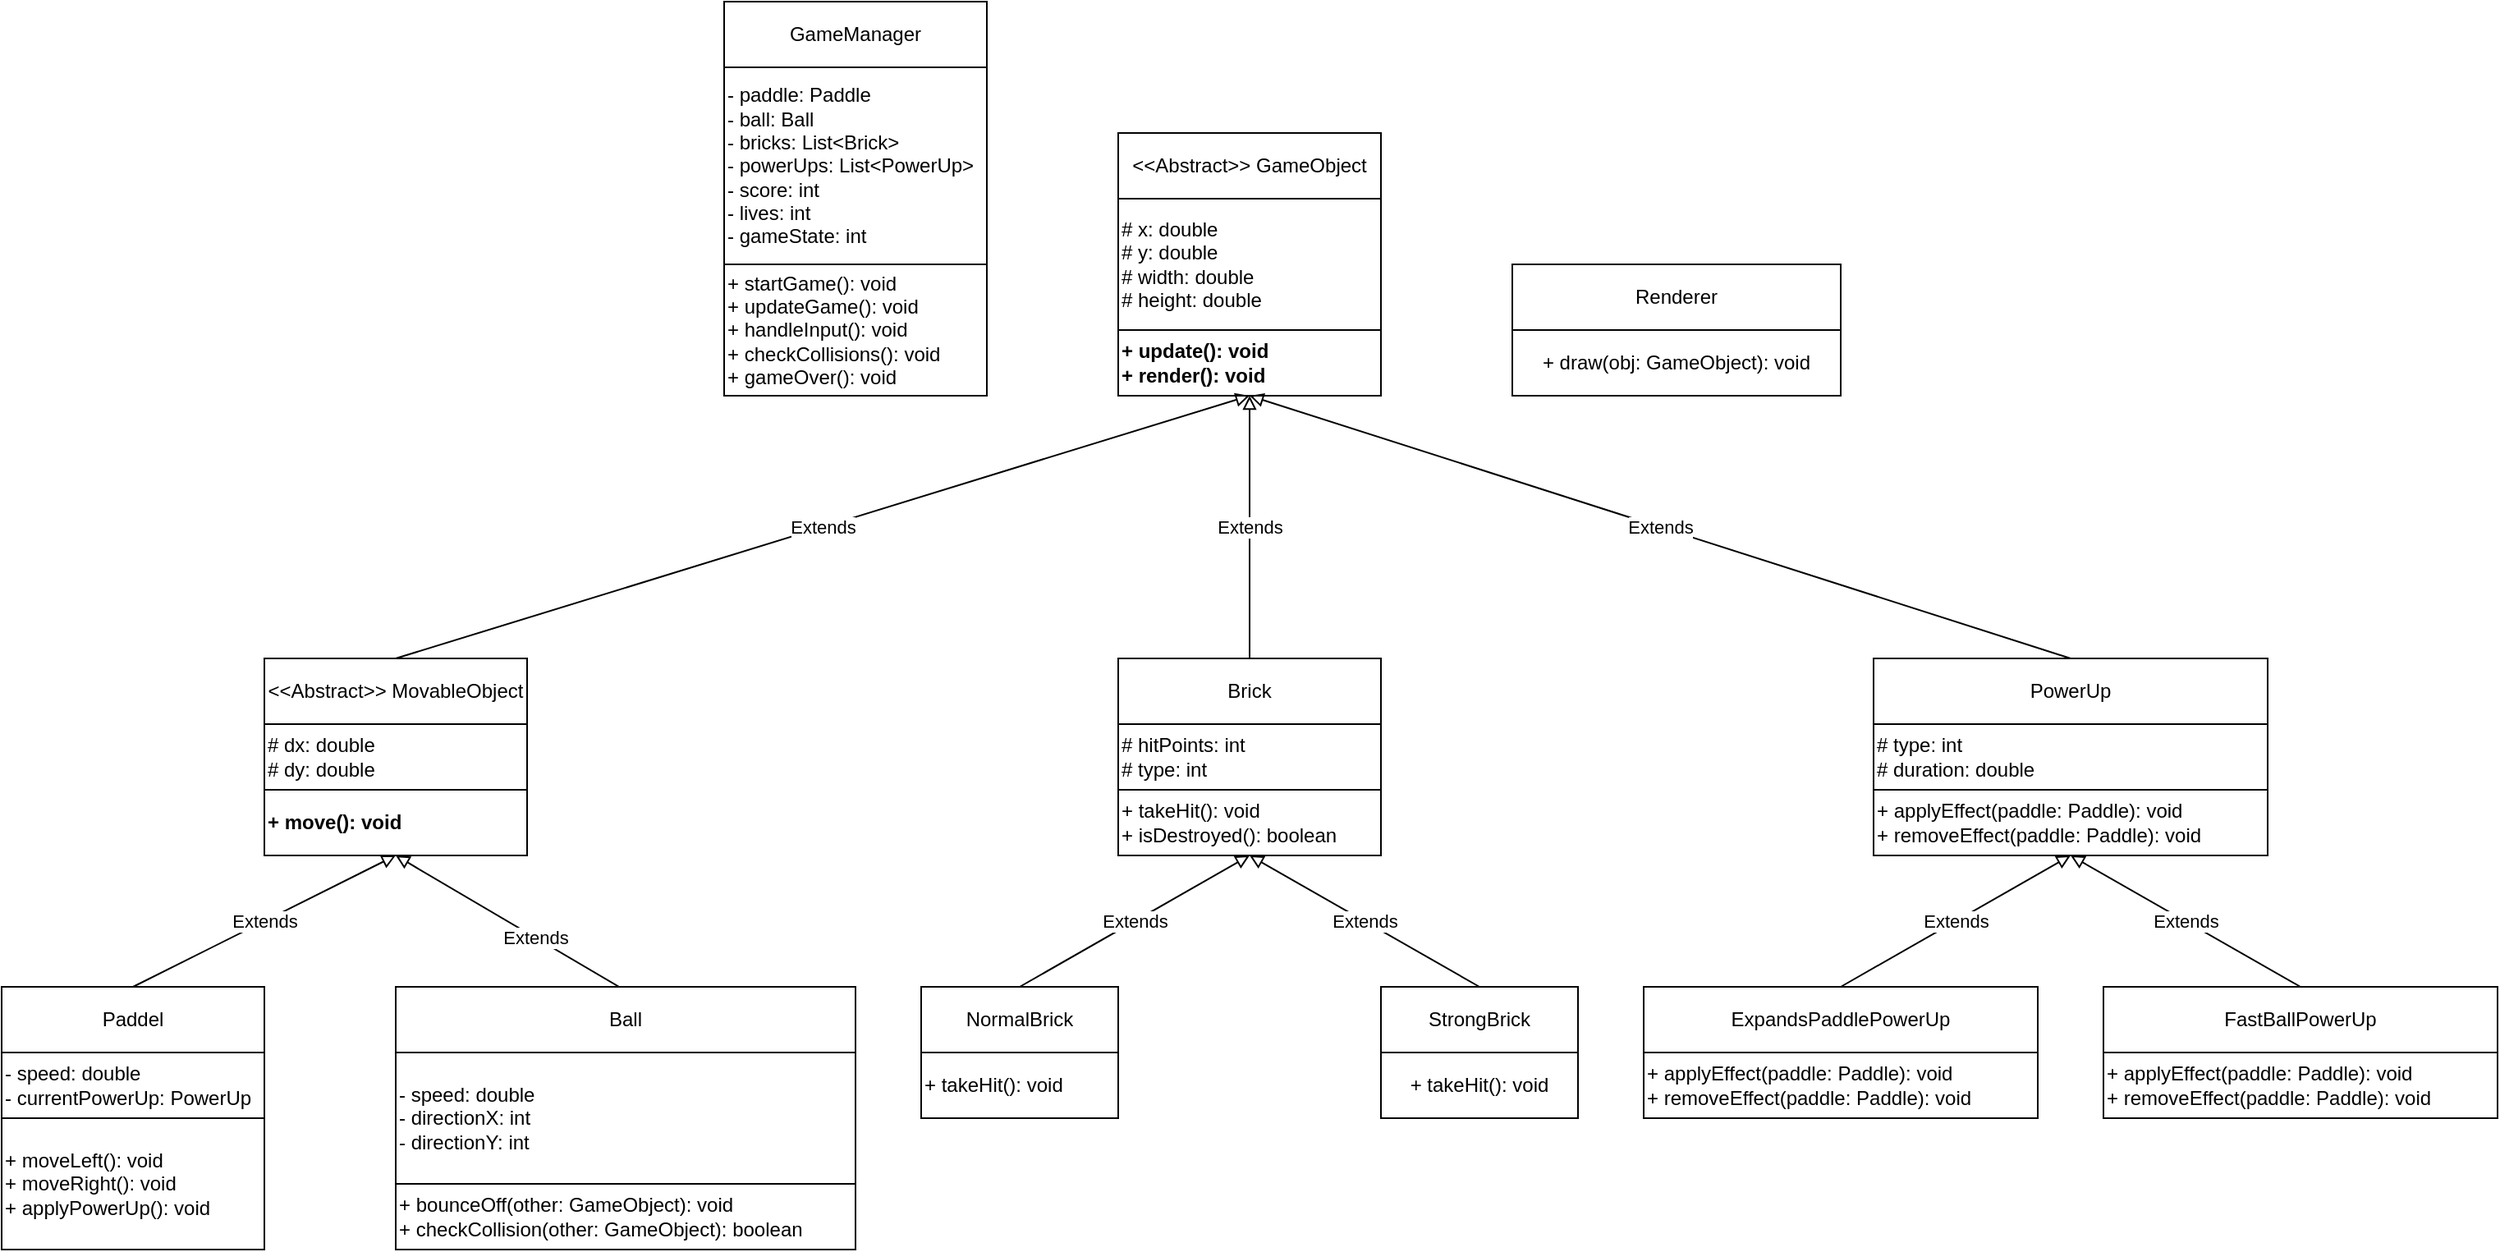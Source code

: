 <mxfile version="28.2.5">
  <diagram name="Page-1" id="rrp5fznNyrah-Tia1xe5">
    <mxGraphModel dx="1493" dy="829" grid="1" gridSize="10" guides="1" tooltips="1" connect="1" arrows="1" fold="1" page="1" pageScale="1" pageWidth="850" pageHeight="1100" math="0" shadow="0">
      <root>
        <mxCell id="0" />
        <mxCell id="1" parent="0" />
        <mxCell id="gCDxPsA98oiudeuqMyr2-10" value="" style="group" parent="1" vertex="1" connectable="0">
          <mxGeometry x="760" y="280" width="160" height="160" as="geometry" />
        </mxCell>
        <mxCell id="gCDxPsA98oiudeuqMyr2-7" value="&amp;lt;&amp;lt;Abstract&amp;gt;&amp;gt; GameObject" style="rounded=0;whiteSpace=wrap;html=1;" parent="gCDxPsA98oiudeuqMyr2-10" vertex="1">
          <mxGeometry width="160" height="40" as="geometry" />
        </mxCell>
        <mxCell id="gCDxPsA98oiudeuqMyr2-8" value="&lt;div style=&quot;&quot;&gt;&lt;span style=&quot;background-color: transparent; color: light-dark(rgb(0, 0, 0), rgb(255, 255, 255));&quot;&gt;# x: double&lt;/span&gt;&lt;/div&gt;&lt;div style=&quot;&quot;&gt;# y: double&lt;/div&gt;&lt;div style=&quot;&quot;&gt;# width: double&lt;/div&gt;&lt;div style=&quot;&quot;&gt;# height: double&lt;/div&gt;" style="rounded=0;whiteSpace=wrap;html=1;align=left;" parent="gCDxPsA98oiudeuqMyr2-10" vertex="1">
          <mxGeometry y="40" width="160" height="80" as="geometry" />
        </mxCell>
        <mxCell id="gCDxPsA98oiudeuqMyr2-9" value="&lt;b&gt;+ update(): void&lt;/b&gt;&lt;div&gt;&lt;b&gt;+ render(): void&lt;/b&gt;&lt;/div&gt;" style="rounded=0;whiteSpace=wrap;html=1;align=left;" parent="gCDxPsA98oiudeuqMyr2-10" vertex="1">
          <mxGeometry y="120" width="160" height="40" as="geometry" />
        </mxCell>
        <mxCell id="gCDxPsA98oiudeuqMyr2-14" value="" style="group" parent="1" vertex="1" connectable="0">
          <mxGeometry x="240" y="600" width="160" height="120" as="geometry" />
        </mxCell>
        <mxCell id="gCDxPsA98oiudeuqMyr2-11" value="&amp;lt;&amp;lt;Abstract&amp;gt;&amp;gt; MovableObject" style="rounded=0;whiteSpace=wrap;html=1;" parent="gCDxPsA98oiudeuqMyr2-14" vertex="1">
          <mxGeometry width="160" height="40" as="geometry" />
        </mxCell>
        <mxCell id="gCDxPsA98oiudeuqMyr2-12" value="# dx: double&lt;div&gt;# dy: double&lt;/div&gt;" style="rounded=0;whiteSpace=wrap;html=1;align=left;" parent="gCDxPsA98oiudeuqMyr2-14" vertex="1">
          <mxGeometry y="40" width="160" height="40" as="geometry" />
        </mxCell>
        <mxCell id="gCDxPsA98oiudeuqMyr2-13" value="&lt;b&gt;+ move(): void&lt;/b&gt;" style="rounded=0;whiteSpace=wrap;html=1;align=left;" parent="gCDxPsA98oiudeuqMyr2-14" vertex="1">
          <mxGeometry y="80" width="160" height="40" as="geometry" />
        </mxCell>
        <mxCell id="gCDxPsA98oiudeuqMyr2-60" value="" style="endArrow=block;html=1;rounded=0;exitX=0.5;exitY=0;exitDx=0;exitDy=0;endFill=0;" parent="gCDxPsA98oiudeuqMyr2-14" edge="1">
          <mxGeometry relative="1" as="geometry">
            <mxPoint x="250" y="220" as="sourcePoint" />
            <mxPoint x="80" y="120" as="targetPoint" />
          </mxGeometry>
        </mxCell>
        <mxCell id="gCDxPsA98oiudeuqMyr2-61" value="Extends" style="edgeLabel;resizable=0;html=1;;align=center;verticalAlign=middle;" parent="gCDxPsA98oiudeuqMyr2-60" connectable="0" vertex="1">
          <mxGeometry relative="1" as="geometry" />
        </mxCell>
        <mxCell id="gCDxPsA98oiudeuqMyr2-22" value="" style="group" parent="1" vertex="1" connectable="0">
          <mxGeometry x="80" y="800" width="160" height="160" as="geometry" />
        </mxCell>
        <mxCell id="gCDxPsA98oiudeuqMyr2-15" value="Paddel" style="rounded=0;whiteSpace=wrap;html=1;container=0;" parent="gCDxPsA98oiudeuqMyr2-22" vertex="1">
          <mxGeometry width="160" height="40" as="geometry" />
        </mxCell>
        <mxCell id="gCDxPsA98oiudeuqMyr2-16" value="- speed: double&lt;div&gt;- currentPowerUp: PowerUp&lt;/div&gt;" style="rounded=0;whiteSpace=wrap;html=1;align=left;container=0;" parent="gCDxPsA98oiudeuqMyr2-22" vertex="1">
          <mxGeometry y="40" width="160" height="40" as="geometry" />
        </mxCell>
        <mxCell id="gCDxPsA98oiudeuqMyr2-17" value="+ moveLeft(): void&lt;div&gt;+ moveRight(): void&lt;/div&gt;&lt;div&gt;+ applyPowerUp(): void&lt;/div&gt;" style="rounded=0;whiteSpace=wrap;html=1;align=left;container=0;" parent="gCDxPsA98oiudeuqMyr2-22" vertex="1">
          <mxGeometry y="80" width="160" height="80" as="geometry" />
        </mxCell>
        <mxCell id="gCDxPsA98oiudeuqMyr2-24" value="" style="group" parent="1" vertex="1" connectable="0">
          <mxGeometry x="320" y="800" width="280" height="160" as="geometry" />
        </mxCell>
        <mxCell id="gCDxPsA98oiudeuqMyr2-19" value="Ball" style="rounded=0;whiteSpace=wrap;html=1;" parent="gCDxPsA98oiudeuqMyr2-24" vertex="1">
          <mxGeometry width="280" height="40" as="geometry" />
        </mxCell>
        <mxCell id="gCDxPsA98oiudeuqMyr2-20" style="edgeStyle=orthogonalEdgeStyle;rounded=0;orthogonalLoop=1;jettySize=auto;html=1;exitX=0.5;exitY=1;exitDx=0;exitDy=0;" parent="gCDxPsA98oiudeuqMyr2-24" source="gCDxPsA98oiudeuqMyr2-19" target="gCDxPsA98oiudeuqMyr2-19" edge="1">
          <mxGeometry relative="1" as="geometry" />
        </mxCell>
        <mxCell id="gCDxPsA98oiudeuqMyr2-21" value="- speed: double&lt;div&gt;- directionX: int&lt;/div&gt;&lt;div&gt;- directionY: int&lt;/div&gt;" style="rounded=0;whiteSpace=wrap;html=1;align=left;" parent="gCDxPsA98oiudeuqMyr2-24" vertex="1">
          <mxGeometry y="40" width="280" height="80" as="geometry" />
        </mxCell>
        <mxCell id="gCDxPsA98oiudeuqMyr2-23" value="+ bounceOff(other: GameObject): void&lt;div&gt;+ checkCollision(other: GameObject): boolean&lt;/div&gt;" style="rounded=0;whiteSpace=wrap;html=1;align=left;" parent="gCDxPsA98oiudeuqMyr2-24" vertex="1">
          <mxGeometry y="120" width="280" height="40" as="geometry" />
        </mxCell>
        <mxCell id="gCDxPsA98oiudeuqMyr2-28" value="" style="group" parent="1" vertex="1" connectable="0">
          <mxGeometry x="760" y="600" width="160" height="120" as="geometry" />
        </mxCell>
        <mxCell id="gCDxPsA98oiudeuqMyr2-25" value="Brick" style="rounded=0;whiteSpace=wrap;html=1;" parent="gCDxPsA98oiudeuqMyr2-28" vertex="1">
          <mxGeometry width="160" height="40" as="geometry" />
        </mxCell>
        <mxCell id="gCDxPsA98oiudeuqMyr2-26" value="# hitPoints: int&lt;div&gt;# type: int&lt;/div&gt;" style="rounded=0;whiteSpace=wrap;html=1;align=left;" parent="gCDxPsA98oiudeuqMyr2-28" vertex="1">
          <mxGeometry y="40" width="160" height="40" as="geometry" />
        </mxCell>
        <mxCell id="gCDxPsA98oiudeuqMyr2-27" value="+ takeHit(): void&lt;div&gt;+ isDestroyed(): boolean&lt;/div&gt;" style="rounded=0;whiteSpace=wrap;html=1;align=left;" parent="gCDxPsA98oiudeuqMyr2-28" vertex="1">
          <mxGeometry y="80" width="160" height="40" as="geometry" />
        </mxCell>
        <mxCell id="gCDxPsA98oiudeuqMyr2-31" value="" style="group" parent="1" vertex="1" connectable="0">
          <mxGeometry x="640" y="800" width="120" height="80" as="geometry" />
        </mxCell>
        <mxCell id="gCDxPsA98oiudeuqMyr2-29" value="NormalBrick" style="rounded=0;whiteSpace=wrap;html=1;" parent="gCDxPsA98oiudeuqMyr2-31" vertex="1">
          <mxGeometry width="120" height="40" as="geometry" />
        </mxCell>
        <mxCell id="gCDxPsA98oiudeuqMyr2-30" value="+ takeHit(): void" style="rounded=0;whiteSpace=wrap;html=1;align=left;" parent="gCDxPsA98oiudeuqMyr2-31" vertex="1">
          <mxGeometry y="40" width="120" height="40" as="geometry" />
        </mxCell>
        <mxCell id="gCDxPsA98oiudeuqMyr2-34" value="" style="group" parent="1" vertex="1" connectable="0">
          <mxGeometry x="920" y="800" width="120" height="80" as="geometry" />
        </mxCell>
        <mxCell id="gCDxPsA98oiudeuqMyr2-32" value="StrongBrick" style="rounded=0;whiteSpace=wrap;html=1;" parent="gCDxPsA98oiudeuqMyr2-34" vertex="1">
          <mxGeometry width="120" height="40" as="geometry" />
        </mxCell>
        <mxCell id="gCDxPsA98oiudeuqMyr2-33" value="+ takeHit(): void" style="rounded=0;whiteSpace=wrap;html=1;" parent="gCDxPsA98oiudeuqMyr2-34" vertex="1">
          <mxGeometry y="40" width="120" height="40" as="geometry" />
        </mxCell>
        <mxCell id="gCDxPsA98oiudeuqMyr2-38" value="" style="group" parent="1" vertex="1" connectable="0">
          <mxGeometry x="1220" y="600" width="240" height="120" as="geometry" />
        </mxCell>
        <mxCell id="gCDxPsA98oiudeuqMyr2-35" value="PowerUp" style="rounded=0;whiteSpace=wrap;html=1;" parent="gCDxPsA98oiudeuqMyr2-38" vertex="1">
          <mxGeometry width="240" height="40" as="geometry" />
        </mxCell>
        <mxCell id="gCDxPsA98oiudeuqMyr2-36" value="# type: int&lt;div&gt;# duration: double&lt;/div&gt;" style="rounded=0;whiteSpace=wrap;html=1;align=left;" parent="gCDxPsA98oiudeuqMyr2-38" vertex="1">
          <mxGeometry y="40" width="240" height="40" as="geometry" />
        </mxCell>
        <mxCell id="gCDxPsA98oiudeuqMyr2-37" value="+ applyEffect(paddle: Paddle): void&lt;div&gt;+ removeEffect(paddle: Paddle): void&lt;/div&gt;" style="rounded=0;whiteSpace=wrap;html=1;align=left;" parent="gCDxPsA98oiudeuqMyr2-38" vertex="1">
          <mxGeometry y="80" width="240" height="40" as="geometry" />
        </mxCell>
        <mxCell id="gCDxPsA98oiudeuqMyr2-42" value="" style="group" parent="1" vertex="1" connectable="0">
          <mxGeometry x="1080" y="800" width="240" height="80" as="geometry" />
        </mxCell>
        <mxCell id="gCDxPsA98oiudeuqMyr2-41" value="" style="edgeStyle=orthogonalEdgeStyle;rounded=0;orthogonalLoop=1;jettySize=auto;html=1;" parent="gCDxPsA98oiudeuqMyr2-42" source="gCDxPsA98oiudeuqMyr2-39" target="gCDxPsA98oiudeuqMyr2-40" edge="1">
          <mxGeometry relative="1" as="geometry" />
        </mxCell>
        <mxCell id="gCDxPsA98oiudeuqMyr2-39" value="ExpandsPaddlePowerUp" style="rounded=0;whiteSpace=wrap;html=1;" parent="gCDxPsA98oiudeuqMyr2-42" vertex="1">
          <mxGeometry width="240" height="40" as="geometry" />
        </mxCell>
        <mxCell id="gCDxPsA98oiudeuqMyr2-40" value="&lt;span style=&quot;background-color: transparent; color: light-dark(rgb(0, 0, 0), rgb(255, 255, 255));&quot;&gt;+ applyEffect(paddle: Paddle): void&lt;/span&gt;&lt;br&gt;&lt;span style=&quot;background-color: transparent; color: light-dark(rgb(0, 0, 0), rgb(255, 255, 255));&quot;&gt;+ removeEffect(paddle: Paddle): void&lt;/span&gt;" style="rounded=0;whiteSpace=wrap;html=1;align=left;" parent="gCDxPsA98oiudeuqMyr2-42" vertex="1">
          <mxGeometry y="40" width="240" height="40" as="geometry" />
        </mxCell>
        <mxCell id="gCDxPsA98oiudeuqMyr2-44" value="" style="group" parent="1" vertex="1" connectable="0">
          <mxGeometry x="1360" y="800" width="240" height="80" as="geometry" />
        </mxCell>
        <mxCell id="gCDxPsA98oiudeuqMyr2-45" value="" style="edgeStyle=orthogonalEdgeStyle;rounded=0;orthogonalLoop=1;jettySize=auto;html=1;" parent="gCDxPsA98oiudeuqMyr2-44" source="gCDxPsA98oiudeuqMyr2-46" target="gCDxPsA98oiudeuqMyr2-47" edge="1">
          <mxGeometry relative="1" as="geometry" />
        </mxCell>
        <mxCell id="gCDxPsA98oiudeuqMyr2-46" value="FastBallPowerUp" style="rounded=0;whiteSpace=wrap;html=1;" parent="gCDxPsA98oiudeuqMyr2-44" vertex="1">
          <mxGeometry width="240" height="40" as="geometry" />
        </mxCell>
        <mxCell id="gCDxPsA98oiudeuqMyr2-47" value="&lt;span style=&quot;background-color: transparent; color: light-dark(rgb(0, 0, 0), rgb(255, 255, 255));&quot;&gt;+ applyEffect(paddle: Paddle): void&lt;/span&gt;&lt;br&gt;&lt;span style=&quot;background-color: transparent; color: light-dark(rgb(0, 0, 0), rgb(255, 255, 255));&quot;&gt;+ removeEffect(paddle: Paddle): void&lt;/span&gt;" style="rounded=0;whiteSpace=wrap;html=1;align=left;" parent="gCDxPsA98oiudeuqMyr2-44" vertex="1">
          <mxGeometry y="40" width="240" height="40" as="geometry" />
        </mxCell>
        <mxCell id="gCDxPsA98oiudeuqMyr2-51" value="" style="group" parent="1" vertex="1" connectable="0">
          <mxGeometry x="520" y="200" width="160" height="240" as="geometry" />
        </mxCell>
        <mxCell id="gCDxPsA98oiudeuqMyr2-48" value="GameManager" style="rounded=0;whiteSpace=wrap;html=1;" parent="gCDxPsA98oiudeuqMyr2-51" vertex="1">
          <mxGeometry width="160" height="40" as="geometry" />
        </mxCell>
        <mxCell id="gCDxPsA98oiudeuqMyr2-49" value="- paddle: Paddle&lt;div&gt;- ball: Ball&lt;/div&gt;&lt;div&gt;- bricks: List&amp;lt;Brick&amp;gt;&lt;/div&gt;&lt;div&gt;- powerUps: List&amp;lt;PowerUp&amp;gt;&lt;/div&gt;&lt;div&gt;- score: int&lt;/div&gt;&lt;div&gt;- lives: int&lt;/div&gt;&lt;div&gt;- gameState: int&lt;/div&gt;" style="rounded=0;whiteSpace=wrap;html=1;align=left;" parent="gCDxPsA98oiudeuqMyr2-51" vertex="1">
          <mxGeometry y="40" width="160" height="120" as="geometry" />
        </mxCell>
        <mxCell id="gCDxPsA98oiudeuqMyr2-50" value="+ startGame(): void&lt;div&gt;+ updateGame(): void&lt;/div&gt;&lt;div&gt;+ handleInput(): void&lt;/div&gt;&lt;div&gt;+ checkCollisions(): void&lt;/div&gt;&lt;div&gt;+ gameOver(): void&lt;/div&gt;" style="rounded=0;whiteSpace=wrap;html=1;align=left;" parent="gCDxPsA98oiudeuqMyr2-51" vertex="1">
          <mxGeometry y="160" width="160" height="80" as="geometry" />
        </mxCell>
        <mxCell id="gCDxPsA98oiudeuqMyr2-54" value="" style="group" parent="1" vertex="1" connectable="0">
          <mxGeometry x="1000" y="360" width="200" height="80" as="geometry" />
        </mxCell>
        <mxCell id="gCDxPsA98oiudeuqMyr2-52" value="Renderer" style="rounded=0;whiteSpace=wrap;html=1;" parent="gCDxPsA98oiudeuqMyr2-54" vertex="1">
          <mxGeometry width="200" height="40" as="geometry" />
        </mxCell>
        <mxCell id="gCDxPsA98oiudeuqMyr2-53" value="+ draw(obj: GameObject): void" style="rounded=0;whiteSpace=wrap;html=1;" parent="gCDxPsA98oiudeuqMyr2-54" vertex="1">
          <mxGeometry y="40" width="200" height="40" as="geometry" />
        </mxCell>
        <mxCell id="gCDxPsA98oiudeuqMyr2-55" value="" style="endArrow=block;html=1;rounded=0;entryX=0.5;entryY=1;entryDx=0;entryDy=0;exitX=0.5;exitY=0;exitDx=0;exitDy=0;endFill=0;" parent="1" source="gCDxPsA98oiudeuqMyr2-11" target="gCDxPsA98oiudeuqMyr2-9" edge="1">
          <mxGeometry relative="1" as="geometry">
            <mxPoint x="120" y="570" as="sourcePoint" />
            <mxPoint x="220" y="570" as="targetPoint" />
          </mxGeometry>
        </mxCell>
        <mxCell id="gCDxPsA98oiudeuqMyr2-56" value="Extends" style="edgeLabel;resizable=0;html=1;;align=center;verticalAlign=middle;" parent="gCDxPsA98oiudeuqMyr2-55" connectable="0" vertex="1">
          <mxGeometry relative="1" as="geometry" />
        </mxCell>
        <mxCell id="gCDxPsA98oiudeuqMyr2-58" value="" style="endArrow=block;html=1;rounded=0;entryX=0.5;entryY=1;entryDx=0;entryDy=0;exitX=0.5;exitY=0;exitDx=0;exitDy=0;endFill=0;" parent="1" source="gCDxPsA98oiudeuqMyr2-15" target="gCDxPsA98oiudeuqMyr2-13" edge="1">
          <mxGeometry relative="1" as="geometry">
            <mxPoint x="220" y="780" as="sourcePoint" />
            <mxPoint x="220" y="700" as="targetPoint" />
          </mxGeometry>
        </mxCell>
        <mxCell id="gCDxPsA98oiudeuqMyr2-59" value="Extends" style="edgeLabel;resizable=0;html=1;;align=center;verticalAlign=middle;" parent="gCDxPsA98oiudeuqMyr2-58" connectable="0" vertex="1">
          <mxGeometry relative="1" as="geometry" />
        </mxCell>
        <mxCell id="gCDxPsA98oiudeuqMyr2-62" value="" style="endArrow=block;html=1;rounded=0;exitX=0.5;exitY=0;exitDx=0;exitDy=0;endFill=0;entryX=0.5;entryY=1;entryDx=0;entryDy=0;" parent="1" source="gCDxPsA98oiudeuqMyr2-25" target="gCDxPsA98oiudeuqMyr2-9" edge="1">
          <mxGeometry relative="1" as="geometry">
            <mxPoint x="70" y="500" as="sourcePoint" />
            <mxPoint x="320" y="520" as="targetPoint" />
          </mxGeometry>
        </mxCell>
        <mxCell id="gCDxPsA98oiudeuqMyr2-63" value="Extends" style="edgeLabel;resizable=0;html=1;;align=center;verticalAlign=middle;" parent="gCDxPsA98oiudeuqMyr2-62" connectable="0" vertex="1">
          <mxGeometry relative="1" as="geometry" />
        </mxCell>
        <mxCell id="gCDxPsA98oiudeuqMyr2-64" value="" style="endArrow=block;html=1;rounded=0;entryX=0.5;entryY=1;entryDx=0;entryDy=0;exitX=0.5;exitY=0;exitDx=0;exitDy=0;endFill=0;" parent="1" source="gCDxPsA98oiudeuqMyr2-29" target="gCDxPsA98oiudeuqMyr2-27" edge="1">
          <mxGeometry relative="1" as="geometry">
            <mxPoint x="730" y="850" as="sourcePoint" />
            <mxPoint x="730" y="770" as="targetPoint" />
          </mxGeometry>
        </mxCell>
        <mxCell id="gCDxPsA98oiudeuqMyr2-65" value="Extends" style="edgeLabel;resizable=0;html=1;;align=center;verticalAlign=middle;" parent="gCDxPsA98oiudeuqMyr2-64" connectable="0" vertex="1">
          <mxGeometry relative="1" as="geometry" />
        </mxCell>
        <mxCell id="gCDxPsA98oiudeuqMyr2-66" value="" style="endArrow=block;html=1;rounded=0;entryX=0.5;entryY=1;entryDx=0;entryDy=0;exitX=0.5;exitY=0;exitDx=0;exitDy=0;endFill=0;" parent="1" source="gCDxPsA98oiudeuqMyr2-32" target="gCDxPsA98oiudeuqMyr2-27" edge="1">
          <mxGeometry relative="1" as="geometry">
            <mxPoint x="850" y="830" as="sourcePoint" />
            <mxPoint x="850" y="750" as="targetPoint" />
          </mxGeometry>
        </mxCell>
        <mxCell id="gCDxPsA98oiudeuqMyr2-67" value="Extends" style="edgeLabel;resizable=0;html=1;;align=center;verticalAlign=middle;" parent="gCDxPsA98oiudeuqMyr2-66" connectable="0" vertex="1">
          <mxGeometry relative="1" as="geometry" />
        </mxCell>
        <mxCell id="gCDxPsA98oiudeuqMyr2-68" value="" style="endArrow=block;html=1;rounded=0;entryX=0.5;entryY=1;entryDx=0;entryDy=0;exitX=0.5;exitY=0;exitDx=0;exitDy=0;endFill=0;" parent="1" source="gCDxPsA98oiudeuqMyr2-35" target="gCDxPsA98oiudeuqMyr2-9" edge="1">
          <mxGeometry relative="1" as="geometry">
            <mxPoint x="960" y="620" as="sourcePoint" />
            <mxPoint x="960" y="540" as="targetPoint" />
          </mxGeometry>
        </mxCell>
        <mxCell id="gCDxPsA98oiudeuqMyr2-69" value="Extends" style="edgeLabel;resizable=0;html=1;;align=center;verticalAlign=middle;" parent="gCDxPsA98oiudeuqMyr2-68" connectable="0" vertex="1">
          <mxGeometry relative="1" as="geometry" />
        </mxCell>
        <mxCell id="gCDxPsA98oiudeuqMyr2-70" value="" style="endArrow=block;html=1;rounded=0;entryX=0.5;entryY=1;entryDx=0;entryDy=0;exitX=0.5;exitY=0;exitDx=0;exitDy=0;endFill=0;" parent="1" source="gCDxPsA98oiudeuqMyr2-39" target="gCDxPsA98oiudeuqMyr2-37" edge="1">
          <mxGeometry relative="1" as="geometry">
            <mxPoint x="1210" y="850" as="sourcePoint" />
            <mxPoint x="1210" y="770" as="targetPoint" />
          </mxGeometry>
        </mxCell>
        <mxCell id="gCDxPsA98oiudeuqMyr2-71" value="Extends" style="edgeLabel;resizable=0;html=1;;align=center;verticalAlign=middle;" parent="gCDxPsA98oiudeuqMyr2-70" connectable="0" vertex="1">
          <mxGeometry relative="1" as="geometry" />
        </mxCell>
        <mxCell id="gCDxPsA98oiudeuqMyr2-72" value="" style="endArrow=block;html=1;rounded=0;entryX=0.5;entryY=1;entryDx=0;entryDy=0;exitX=0.5;exitY=0;exitDx=0;exitDy=0;endFill=0;" parent="1" source="gCDxPsA98oiudeuqMyr2-46" target="gCDxPsA98oiudeuqMyr2-37" edge="1">
          <mxGeometry relative="1" as="geometry">
            <mxPoint x="1400" y="840" as="sourcePoint" />
            <mxPoint x="1400" y="760" as="targetPoint" />
          </mxGeometry>
        </mxCell>
        <mxCell id="gCDxPsA98oiudeuqMyr2-73" value="Extends" style="edgeLabel;resizable=0;html=1;;align=center;verticalAlign=middle;" parent="gCDxPsA98oiudeuqMyr2-72" connectable="0" vertex="1">
          <mxGeometry relative="1" as="geometry" />
        </mxCell>
      </root>
    </mxGraphModel>
  </diagram>
</mxfile>
